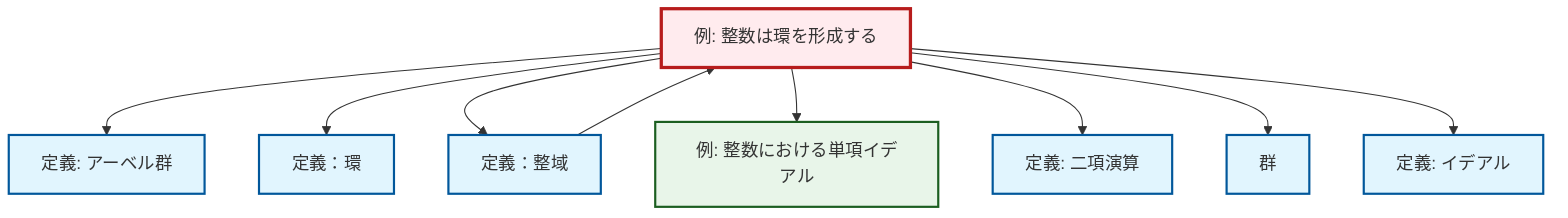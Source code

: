 graph TD
    classDef definition fill:#e1f5fe,stroke:#01579b,stroke-width:2px
    classDef theorem fill:#f3e5f5,stroke:#4a148c,stroke-width:2px
    classDef axiom fill:#fff3e0,stroke:#e65100,stroke-width:2px
    classDef example fill:#e8f5e9,stroke:#1b5e20,stroke-width:2px
    classDef current fill:#ffebee,stroke:#b71c1c,stroke-width:3px
    def-ring["定義：環"]:::definition
    def-ideal["定義: イデアル"]:::definition
    def-group["群"]:::definition
    ex-integers-ring["例: 整数は環を形成する"]:::example
    def-integral-domain["定義：整域"]:::definition
    def-abelian-group["定義: アーベル群"]:::definition
    ex-principal-ideal["例: 整数における単項イデアル"]:::example
    def-binary-operation["定義: 二項演算"]:::definition
    ex-integers-ring --> def-abelian-group
    ex-integers-ring --> def-ring
    ex-integers-ring --> def-integral-domain
    ex-integers-ring --> ex-principal-ideal
    ex-integers-ring --> def-binary-operation
    def-integral-domain --> ex-integers-ring
    ex-integers-ring --> def-group
    ex-integers-ring --> def-ideal
    class ex-integers-ring current